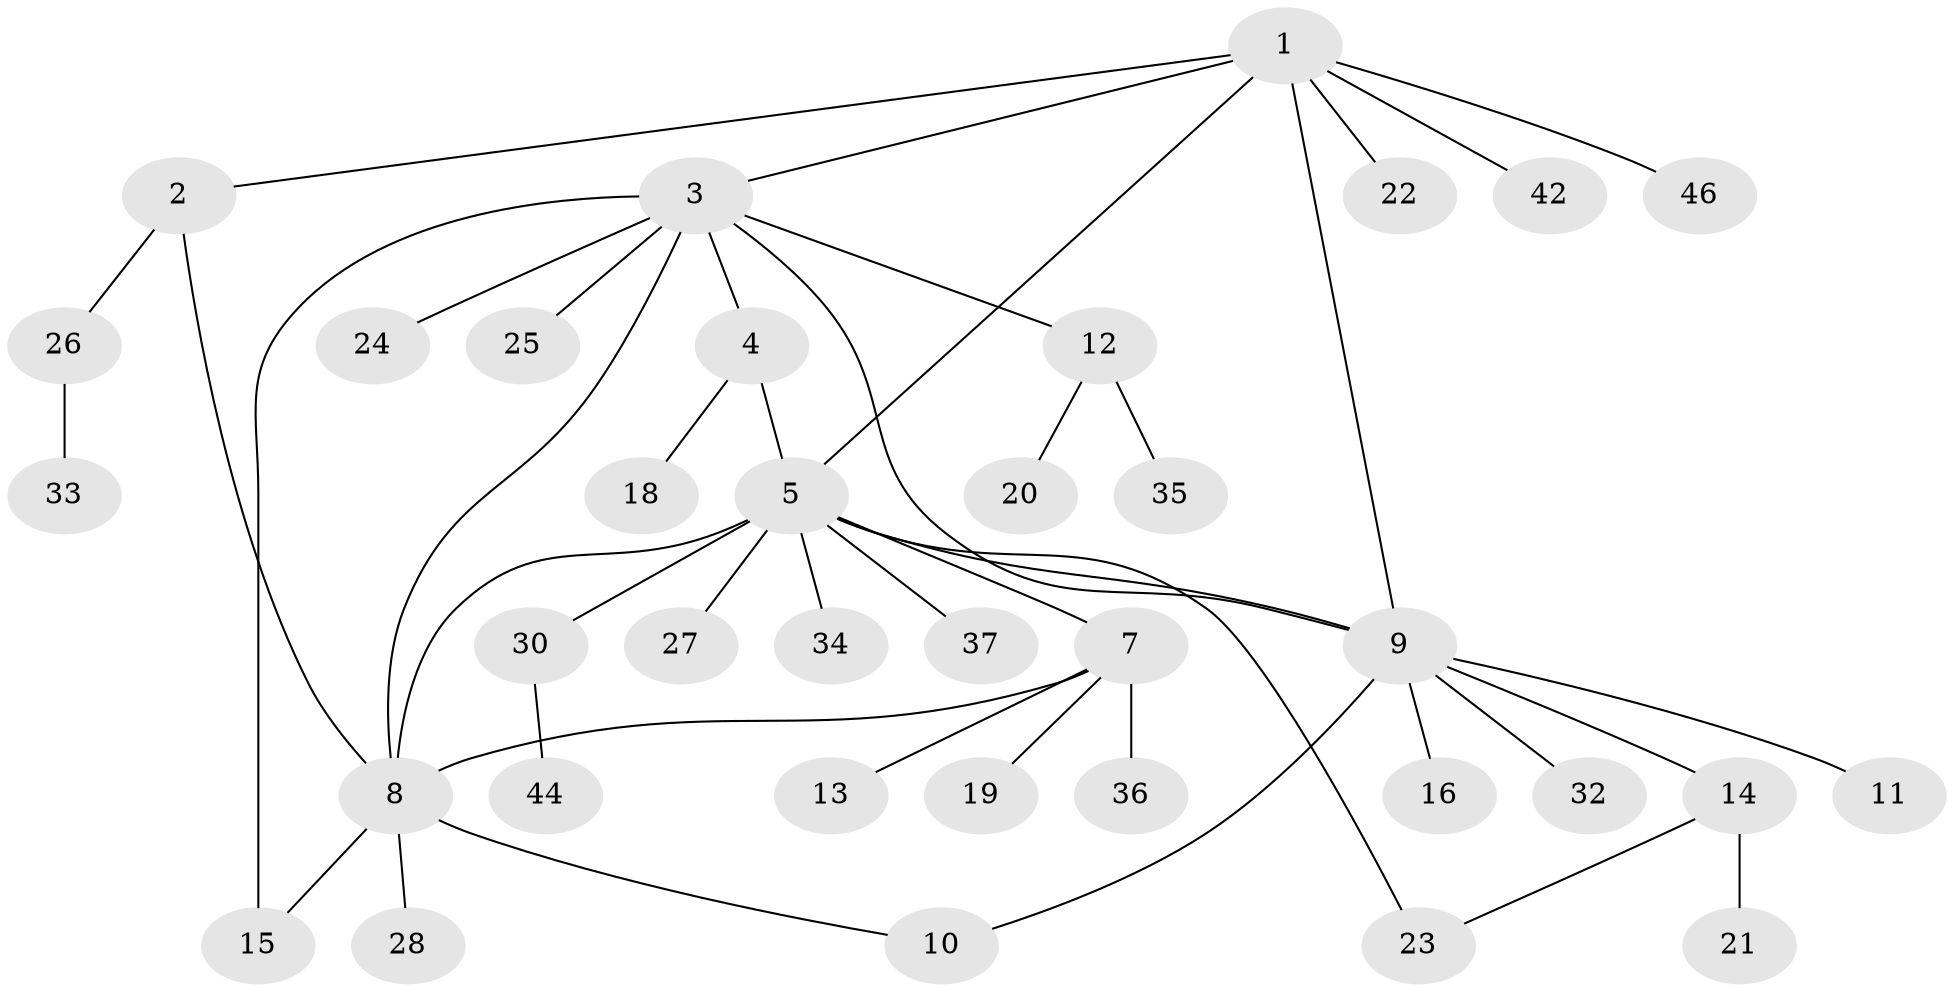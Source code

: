 // original degree distribution, {7: 0.07692307692307693, 3: 0.09615384615384616, 8: 0.038461538461538464, 5: 0.019230769230769232, 2: 0.19230769230769232, 1: 0.5384615384615384, 4: 0.038461538461538464}
// Generated by graph-tools (version 1.1) at 2025/19/03/04/25 18:19:57]
// undirected, 36 vertices, 44 edges
graph export_dot {
graph [start="1"]
  node [color=gray90,style=filled];
  1;
  2;
  3;
  4;
  5 [super="+6+17+41+49"];
  7;
  8;
  9;
  10;
  11;
  12;
  13;
  14;
  15 [super="+39"];
  16;
  18;
  19;
  20;
  21;
  22;
  23;
  24 [super="+51"];
  25;
  26 [super="+29"];
  27;
  28 [super="+48"];
  30 [super="+31"];
  32;
  33;
  34;
  35;
  36;
  37;
  42 [super="+47"];
  44;
  46;
  1 -- 2;
  1 -- 3;
  1 -- 5;
  1 -- 9;
  1 -- 22;
  1 -- 42;
  1 -- 46;
  2 -- 8;
  2 -- 26;
  3 -- 4;
  3 -- 8;
  3 -- 9;
  3 -- 12;
  3 -- 15;
  3 -- 24;
  3 -- 25;
  4 -- 18;
  4 -- 5;
  5 -- 7;
  5 -- 27;
  5 -- 23;
  5 -- 8;
  5 -- 9;
  5 -- 30;
  5 -- 34;
  5 -- 37;
  7 -- 8;
  7 -- 13;
  7 -- 19;
  7 -- 36;
  8 -- 10;
  8 -- 28;
  8 -- 15;
  9 -- 10;
  9 -- 11;
  9 -- 14;
  9 -- 16;
  9 -- 32;
  12 -- 20;
  12 -- 35;
  14 -- 21;
  14 -- 23;
  26 -- 33;
  30 -- 44;
}
